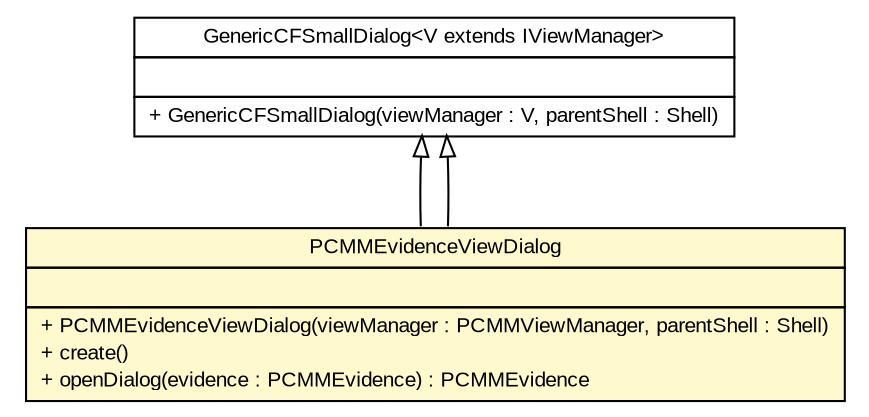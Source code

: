 #!/usr/local/bin/dot
#
# Class diagram 
# Generated by UMLGraph version R5_6-24-gf6e263 (http://www.umlgraph.org/)
#

digraph G {
	edge [fontname="arial",fontsize=10,labelfontname="arial",labelfontsize=10];
	node [fontname="arial",fontsize=10,shape=plaintext];
	nodesep=0.25;
	ranksep=0.5;
	// gov.sandia.cf.parts.dialogs.GenericCFSmallDialog<V extends gov.sandia.cf.parts.ui.IViewManager>
	c270220 [label=<<table title="gov.sandia.cf.parts.dialogs.GenericCFSmallDialog" border="0" cellborder="1" cellspacing="0" cellpadding="2" port="p" href="../../dialogs/GenericCFSmallDialog.html">
		<tr><td><table border="0" cellspacing="0" cellpadding="1">
<tr><td align="center" balign="center"> GenericCFSmallDialog&lt;V extends IViewManager&gt; </td></tr>
		</table></td></tr>
		<tr><td><table border="0" cellspacing="0" cellpadding="1">
<tr><td align="left" balign="left">  </td></tr>
		</table></td></tr>
		<tr><td><table border="0" cellspacing="0" cellpadding="1">
<tr><td align="left" balign="left"> + GenericCFSmallDialog(viewManager : V, parentShell : Shell) </td></tr>
		</table></td></tr>
		</table>>, URL="../../dialogs/GenericCFSmallDialog.html", fontname="arial", fontcolor="black", fontsize=10.0];
	// gov.sandia.cf.parts.ui.pcmm.PCMMEvidenceViewDialog
	c270308 [label=<<table title="gov.sandia.cf.parts.ui.pcmm.PCMMEvidenceViewDialog" border="0" cellborder="1" cellspacing="0" cellpadding="2" port="p" bgcolor="lemonChiffon" href="./PCMMEvidenceViewDialog.html">
		<tr><td><table border="0" cellspacing="0" cellpadding="1">
<tr><td align="center" balign="center"> PCMMEvidenceViewDialog </td></tr>
		</table></td></tr>
		<tr><td><table border="0" cellspacing="0" cellpadding="1">
<tr><td align="left" balign="left">  </td></tr>
		</table></td></tr>
		<tr><td><table border="0" cellspacing="0" cellpadding="1">
<tr><td align="left" balign="left"> + PCMMEvidenceViewDialog(viewManager : PCMMViewManager, parentShell : Shell) </td></tr>
<tr><td align="left" balign="left"> + create() </td></tr>
<tr><td align="left" balign="left"> + openDialog(evidence : PCMMEvidence) : PCMMEvidence </td></tr>
		</table></td></tr>
		</table>>, URL="./PCMMEvidenceViewDialog.html", fontname="arial", fontcolor="black", fontsize=10.0];
	//gov.sandia.cf.parts.ui.pcmm.PCMMEvidenceViewDialog extends gov.sandia.cf.parts.dialogs.GenericCFSmallDialog<gov.sandia.cf.parts.ui.pcmm.PCMMViewManager>
	c270220:p -> c270308:p [dir=back,arrowtail=empty];
	//gov.sandia.cf.parts.ui.pcmm.PCMMEvidenceViewDialog extends gov.sandia.cf.parts.dialogs.GenericCFSmallDialog<gov.sandia.cf.parts.ui.pcmm.PCMMViewManager>
	c270220:p -> c270308:p [dir=back,arrowtail=empty];
}

